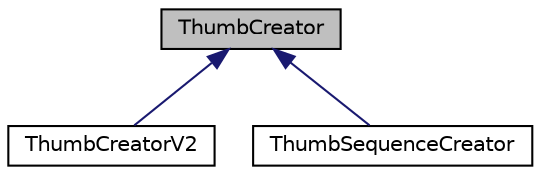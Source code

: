 digraph "ThumbCreator"
{
  edge [fontname="Helvetica",fontsize="10",labelfontname="Helvetica",labelfontsize="10"];
  node [fontname="Helvetica",fontsize="10",shape=record];
  Node0 [label="ThumbCreator",height=0.2,width=0.4,color="black", fillcolor="grey75", style="filled", fontcolor="black"];
  Node0 -> Node1 [dir="back",color="midnightblue",fontsize="10",style="solid",fontname="Helvetica"];
  Node1 [label="ThumbCreatorV2",height=0.2,width=0.4,color="black", fillcolor="white", style="filled",URL="$classThumbCreatorV2.html"];
  Node0 -> Node2 [dir="back",color="midnightblue",fontsize="10",style="solid",fontname="Helvetica"];
  Node2 [label="ThumbSequenceCreator",height=0.2,width=0.4,color="black", fillcolor="white", style="filled",URL="$classThumbSequenceCreator.html"];
}
